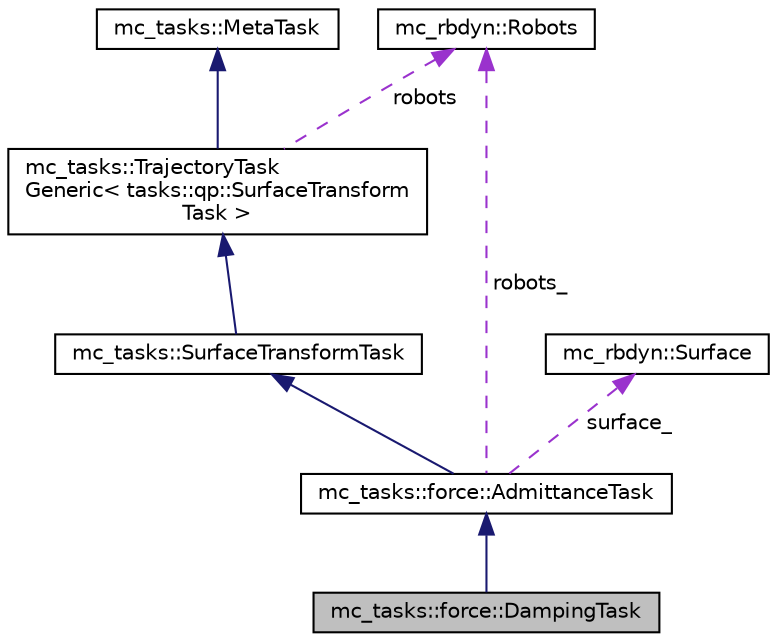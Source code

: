 digraph "mc_tasks::force::DampingTask"
{
 // INTERACTIVE_SVG=YES
  edge [fontname="Helvetica",fontsize="10",labelfontname="Helvetica",labelfontsize="10"];
  node [fontname="Helvetica",fontsize="10",shape=record];
  Node6 [label="mc_tasks::force::DampingTask",height=0.2,width=0.4,color="black", fillcolor="grey75", style="filled", fontcolor="black"];
  Node7 -> Node6 [dir="back",color="midnightblue",fontsize="10",style="solid",fontname="Helvetica"];
  Node7 [label="mc_tasks::force::AdmittanceTask",height=0.2,width=0.4,color="black", fillcolor="white", style="filled",URL="$structmc__tasks_1_1force_1_1AdmittanceTask.html",tooltip="Hybrid position-force control on a contacting end-effector. "];
  Node8 -> Node7 [dir="back",color="midnightblue",fontsize="10",style="solid",fontname="Helvetica"];
  Node8 [label="mc_tasks::SurfaceTransformTask",height=0.2,width=0.4,color="black", fillcolor="white", style="filled",URL="$structmc__tasks_1_1SurfaceTransformTask.html",tooltip="Control the Surface of a body. "];
  Node9 -> Node8 [dir="back",color="midnightblue",fontsize="10",style="solid",fontname="Helvetica"];
  Node9 [label="mc_tasks::TrajectoryTask\lGeneric\< tasks::qp::SurfaceTransform\lTask \>",height=0.2,width=0.4,color="black", fillcolor="white", style="filled",URL="$structmc__tasks_1_1TrajectoryTaskGeneric.html"];
  Node10 -> Node9 [dir="back",color="midnightblue",fontsize="10",style="solid",fontname="Helvetica"];
  Node10 [label="mc_tasks::MetaTask",height=0.2,width=0.4,color="black", fillcolor="white", style="filled",URL="$structmc__tasks_1_1MetaTask.html",tooltip="Represents a generic task. "];
  Node11 -> Node9 [dir="back",color="darkorchid3",fontsize="10",style="dashed",label=" robots" ,fontname="Helvetica"];
  Node11 [label="mc_rbdyn::Robots",height=0.2,width=0.4,color="black", fillcolor="white", style="filled",URL="$structmc__rbdyn_1_1Robots.html"];
  Node12 -> Node7 [dir="back",color="darkorchid3",fontsize="10",style="dashed",label=" surface_" ,fontname="Helvetica"];
  Node12 [label="mc_rbdyn::Surface",height=0.2,width=0.4,color="black", fillcolor="white", style="filled",URL="$structmc__rbdyn_1_1Surface.html"];
  Node11 -> Node7 [dir="back",color="darkorchid3",fontsize="10",style="dashed",label=" robots_" ,fontname="Helvetica"];
}
